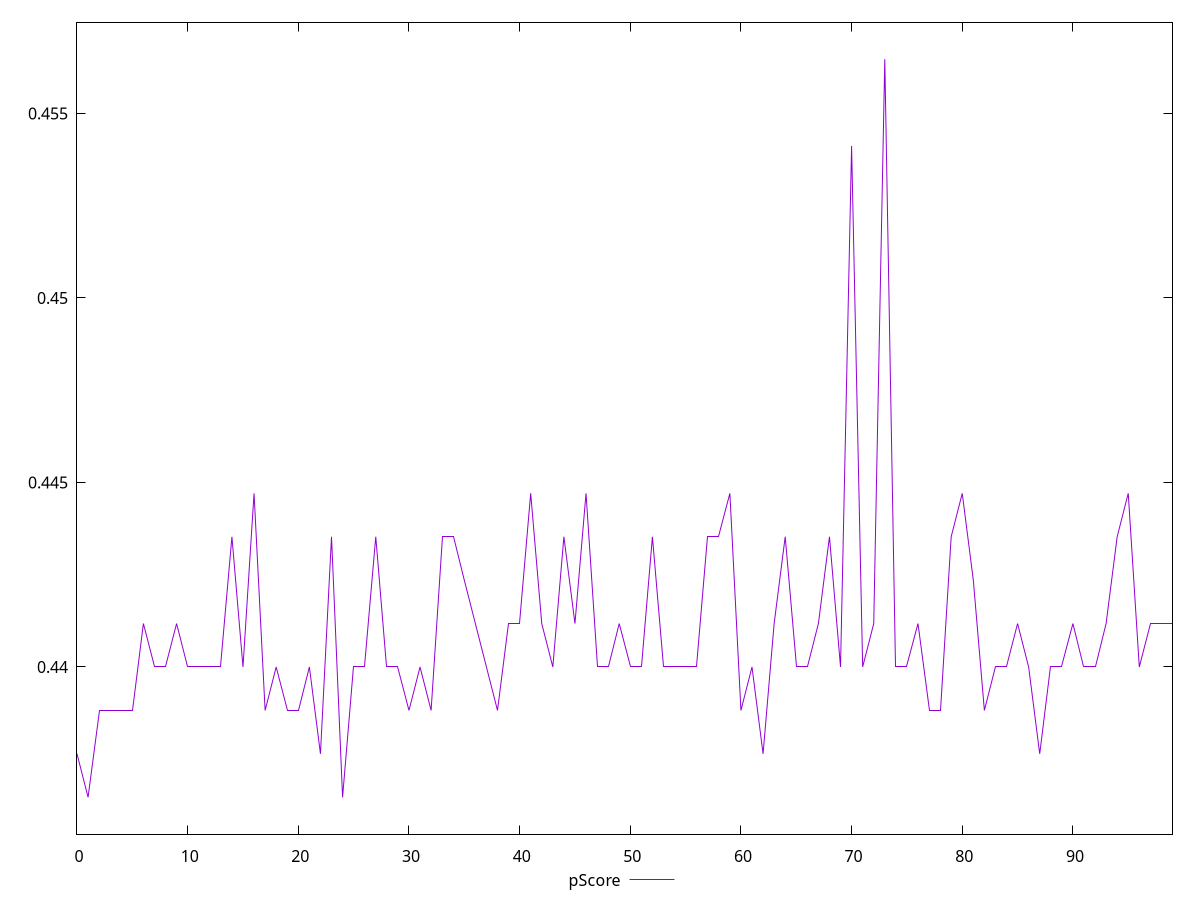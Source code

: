 reset

$pScore <<EOF
0 0.4376470588235294
1 0.4364705882352941
2 0.4388235294117647
3 0.4388235294117647
4 0.4388235294117647
5 0.4388235294117647
6 0.4411764705882353
7 0.44
8 0.44
9 0.4411764705882353
10 0.44
11 0.44
12 0.44
13 0.44
14 0.4435294117647059
15 0.44
16 0.4447058823529412
17 0.4388235294117647
18 0.44
19 0.4388235294117647
20 0.4388235294117647
21 0.44
22 0.4376470588235294
23 0.4435294117647059
24 0.4364705882352941
25 0.44
26 0.44
27 0.4435294117647059
28 0.44
29 0.44
30 0.4388235294117647
31 0.44
32 0.4388235294117647
33 0.4435294117647059
34 0.4435294117647059
35 0.4423529411764706
36 0.4411764705882353
37 0.44
38 0.4388235294117647
39 0.4411764705882353
40 0.4411764705882353
41 0.4447058823529412
42 0.4411764705882353
43 0.44
44 0.4435294117647059
45 0.4411764705882353
46 0.4447058823529412
47 0.44
48 0.44
49 0.4411764705882353
50 0.44
51 0.44
52 0.4435294117647059
53 0.44
54 0.44
55 0.44
56 0.44
57 0.4435294117647059
58 0.4435294117647059
59 0.4447058823529412
60 0.4388235294117647
61 0.44
62 0.4376470588235294
63 0.4411764705882353
64 0.4435294117647059
65 0.44
66 0.44
67 0.4411764705882353
68 0.4435294117647059
69 0.44
70 0.4541176470588235
71 0.44
72 0.4411764705882353
73 0.45647058823529413
74 0.44
75 0.44
76 0.4411764705882353
77 0.4388235294117647
78 0.4388235294117647
79 0.4435294117647059
80 0.4447058823529412
81 0.4423529411764706
82 0.4388235294117647
83 0.44
84 0.44
85 0.4411764705882353
86 0.44
87 0.4376470588235294
88 0.44
89 0.44
90 0.4411764705882353
91 0.44
92 0.44
93 0.4411764705882353
94 0.4435294117647059
95 0.4447058823529412
96 0.44
97 0.4411764705882353
98 0.4411764705882353
99 0.4411764705882353
EOF

set key outside below
set xrange [0:99]
set yrange [0.4354705882352941:0.45747058823529413]
set trange [0.4354705882352941:0.45747058823529413]
set terminal svg size 640, 500 enhanced background rgb 'white'
set output "reports/report_00031_2021-02-24T23-18-18.084Z/uses-http2/samples/agenda/pScore/values.svg"

plot $pScore title "pScore" with line

reset
